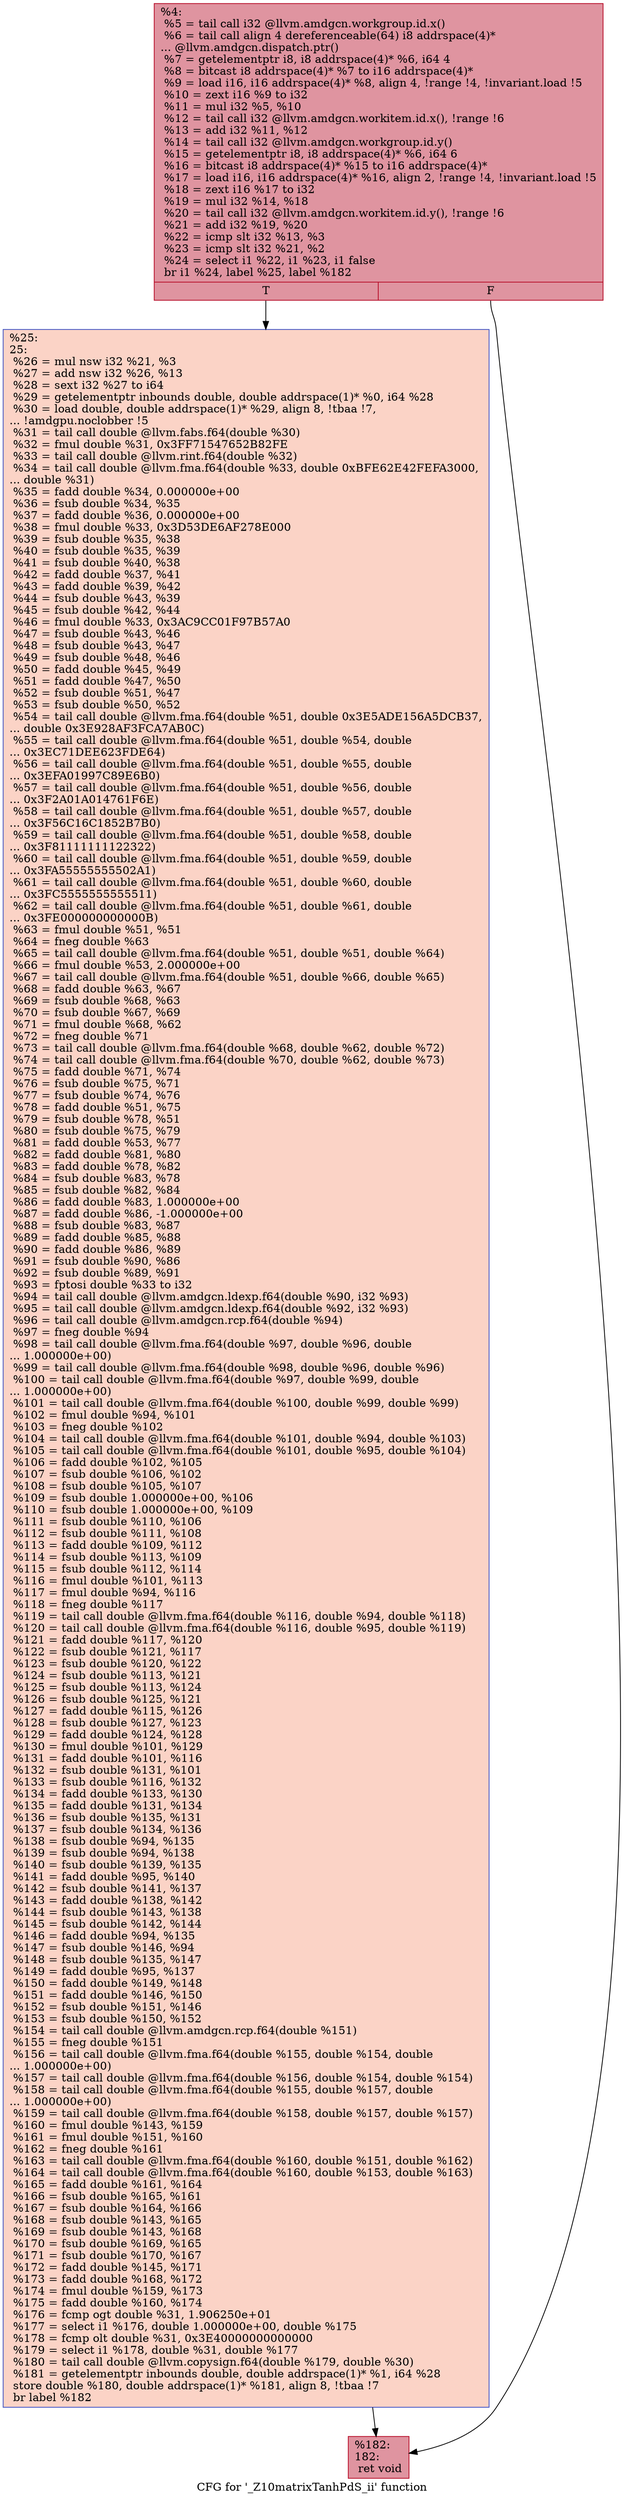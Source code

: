 digraph "CFG for '_Z10matrixTanhPdS_ii' function" {
	label="CFG for '_Z10matrixTanhPdS_ii' function";

	Node0x5262030 [shape=record,color="#b70d28ff", style=filled, fillcolor="#b70d2870",label="{%4:\l  %5 = tail call i32 @llvm.amdgcn.workgroup.id.x()\l  %6 = tail call align 4 dereferenceable(64) i8 addrspace(4)*\l... @llvm.amdgcn.dispatch.ptr()\l  %7 = getelementptr i8, i8 addrspace(4)* %6, i64 4\l  %8 = bitcast i8 addrspace(4)* %7 to i16 addrspace(4)*\l  %9 = load i16, i16 addrspace(4)* %8, align 4, !range !4, !invariant.load !5\l  %10 = zext i16 %9 to i32\l  %11 = mul i32 %5, %10\l  %12 = tail call i32 @llvm.amdgcn.workitem.id.x(), !range !6\l  %13 = add i32 %11, %12\l  %14 = tail call i32 @llvm.amdgcn.workgroup.id.y()\l  %15 = getelementptr i8, i8 addrspace(4)* %6, i64 6\l  %16 = bitcast i8 addrspace(4)* %15 to i16 addrspace(4)*\l  %17 = load i16, i16 addrspace(4)* %16, align 2, !range !4, !invariant.load !5\l  %18 = zext i16 %17 to i32\l  %19 = mul i32 %14, %18\l  %20 = tail call i32 @llvm.amdgcn.workitem.id.y(), !range !6\l  %21 = add i32 %19, %20\l  %22 = icmp slt i32 %13, %3\l  %23 = icmp slt i32 %21, %2\l  %24 = select i1 %22, i1 %23, i1 false\l  br i1 %24, label %25, label %182\l|{<s0>T|<s1>F}}"];
	Node0x5262030:s0 -> Node0x5265ad0;
	Node0x5262030:s1 -> Node0x5265b60;
	Node0x5265ad0 [shape=record,color="#3d50c3ff", style=filled, fillcolor="#f59c7d70",label="{%25:\l25:                                               \l  %26 = mul nsw i32 %21, %3\l  %27 = add nsw i32 %26, %13\l  %28 = sext i32 %27 to i64\l  %29 = getelementptr inbounds double, double addrspace(1)* %0, i64 %28\l  %30 = load double, double addrspace(1)* %29, align 8, !tbaa !7,\l... !amdgpu.noclobber !5\l  %31 = tail call double @llvm.fabs.f64(double %30)\l  %32 = fmul double %31, 0x3FF71547652B82FE\l  %33 = tail call double @llvm.rint.f64(double %32)\l  %34 = tail call double @llvm.fma.f64(double %33, double 0xBFE62E42FEFA3000,\l... double %31)\l  %35 = fadd double %34, 0.000000e+00\l  %36 = fsub double %34, %35\l  %37 = fadd double %36, 0.000000e+00\l  %38 = fmul double %33, 0x3D53DE6AF278E000\l  %39 = fsub double %35, %38\l  %40 = fsub double %35, %39\l  %41 = fsub double %40, %38\l  %42 = fadd double %37, %41\l  %43 = fadd double %39, %42\l  %44 = fsub double %43, %39\l  %45 = fsub double %42, %44\l  %46 = fmul double %33, 0x3AC9CC01F97B57A0\l  %47 = fsub double %43, %46\l  %48 = fsub double %43, %47\l  %49 = fsub double %48, %46\l  %50 = fadd double %45, %49\l  %51 = fadd double %47, %50\l  %52 = fsub double %51, %47\l  %53 = fsub double %50, %52\l  %54 = tail call double @llvm.fma.f64(double %51, double 0x3E5ADE156A5DCB37,\l... double 0x3E928AF3FCA7AB0C)\l  %55 = tail call double @llvm.fma.f64(double %51, double %54, double\l... 0x3EC71DEE623FDE64)\l  %56 = tail call double @llvm.fma.f64(double %51, double %55, double\l... 0x3EFA01997C89E6B0)\l  %57 = tail call double @llvm.fma.f64(double %51, double %56, double\l... 0x3F2A01A014761F6E)\l  %58 = tail call double @llvm.fma.f64(double %51, double %57, double\l... 0x3F56C16C1852B7B0)\l  %59 = tail call double @llvm.fma.f64(double %51, double %58, double\l... 0x3F81111111122322)\l  %60 = tail call double @llvm.fma.f64(double %51, double %59, double\l... 0x3FA55555555502A1)\l  %61 = tail call double @llvm.fma.f64(double %51, double %60, double\l... 0x3FC5555555555511)\l  %62 = tail call double @llvm.fma.f64(double %51, double %61, double\l... 0x3FE000000000000B)\l  %63 = fmul double %51, %51\l  %64 = fneg double %63\l  %65 = tail call double @llvm.fma.f64(double %51, double %51, double %64)\l  %66 = fmul double %53, 2.000000e+00\l  %67 = tail call double @llvm.fma.f64(double %51, double %66, double %65)\l  %68 = fadd double %63, %67\l  %69 = fsub double %68, %63\l  %70 = fsub double %67, %69\l  %71 = fmul double %68, %62\l  %72 = fneg double %71\l  %73 = tail call double @llvm.fma.f64(double %68, double %62, double %72)\l  %74 = tail call double @llvm.fma.f64(double %70, double %62, double %73)\l  %75 = fadd double %71, %74\l  %76 = fsub double %75, %71\l  %77 = fsub double %74, %76\l  %78 = fadd double %51, %75\l  %79 = fsub double %78, %51\l  %80 = fsub double %75, %79\l  %81 = fadd double %53, %77\l  %82 = fadd double %81, %80\l  %83 = fadd double %78, %82\l  %84 = fsub double %83, %78\l  %85 = fsub double %82, %84\l  %86 = fadd double %83, 1.000000e+00\l  %87 = fadd double %86, -1.000000e+00\l  %88 = fsub double %83, %87\l  %89 = fadd double %85, %88\l  %90 = fadd double %86, %89\l  %91 = fsub double %90, %86\l  %92 = fsub double %89, %91\l  %93 = fptosi double %33 to i32\l  %94 = tail call double @llvm.amdgcn.ldexp.f64(double %90, i32 %93)\l  %95 = tail call double @llvm.amdgcn.ldexp.f64(double %92, i32 %93)\l  %96 = tail call double @llvm.amdgcn.rcp.f64(double %94)\l  %97 = fneg double %94\l  %98 = tail call double @llvm.fma.f64(double %97, double %96, double\l... 1.000000e+00)\l  %99 = tail call double @llvm.fma.f64(double %98, double %96, double %96)\l  %100 = tail call double @llvm.fma.f64(double %97, double %99, double\l... 1.000000e+00)\l  %101 = tail call double @llvm.fma.f64(double %100, double %99, double %99)\l  %102 = fmul double %94, %101\l  %103 = fneg double %102\l  %104 = tail call double @llvm.fma.f64(double %101, double %94, double %103)\l  %105 = tail call double @llvm.fma.f64(double %101, double %95, double %104)\l  %106 = fadd double %102, %105\l  %107 = fsub double %106, %102\l  %108 = fsub double %105, %107\l  %109 = fsub double 1.000000e+00, %106\l  %110 = fsub double 1.000000e+00, %109\l  %111 = fsub double %110, %106\l  %112 = fsub double %111, %108\l  %113 = fadd double %109, %112\l  %114 = fsub double %113, %109\l  %115 = fsub double %112, %114\l  %116 = fmul double %101, %113\l  %117 = fmul double %94, %116\l  %118 = fneg double %117\l  %119 = tail call double @llvm.fma.f64(double %116, double %94, double %118)\l  %120 = tail call double @llvm.fma.f64(double %116, double %95, double %119)\l  %121 = fadd double %117, %120\l  %122 = fsub double %121, %117\l  %123 = fsub double %120, %122\l  %124 = fsub double %113, %121\l  %125 = fsub double %113, %124\l  %126 = fsub double %125, %121\l  %127 = fadd double %115, %126\l  %128 = fsub double %127, %123\l  %129 = fadd double %124, %128\l  %130 = fmul double %101, %129\l  %131 = fadd double %101, %116\l  %132 = fsub double %131, %101\l  %133 = fsub double %116, %132\l  %134 = fadd double %133, %130\l  %135 = fadd double %131, %134\l  %136 = fsub double %135, %131\l  %137 = fsub double %134, %136\l  %138 = fsub double %94, %135\l  %139 = fsub double %94, %138\l  %140 = fsub double %139, %135\l  %141 = fadd double %95, %140\l  %142 = fsub double %141, %137\l  %143 = fadd double %138, %142\l  %144 = fsub double %143, %138\l  %145 = fsub double %142, %144\l  %146 = fadd double %94, %135\l  %147 = fsub double %146, %94\l  %148 = fsub double %135, %147\l  %149 = fadd double %95, %137\l  %150 = fadd double %149, %148\l  %151 = fadd double %146, %150\l  %152 = fsub double %151, %146\l  %153 = fsub double %150, %152\l  %154 = tail call double @llvm.amdgcn.rcp.f64(double %151)\l  %155 = fneg double %151\l  %156 = tail call double @llvm.fma.f64(double %155, double %154, double\l... 1.000000e+00)\l  %157 = tail call double @llvm.fma.f64(double %156, double %154, double %154)\l  %158 = tail call double @llvm.fma.f64(double %155, double %157, double\l... 1.000000e+00)\l  %159 = tail call double @llvm.fma.f64(double %158, double %157, double %157)\l  %160 = fmul double %143, %159\l  %161 = fmul double %151, %160\l  %162 = fneg double %161\l  %163 = tail call double @llvm.fma.f64(double %160, double %151, double %162)\l  %164 = tail call double @llvm.fma.f64(double %160, double %153, double %163)\l  %165 = fadd double %161, %164\l  %166 = fsub double %165, %161\l  %167 = fsub double %164, %166\l  %168 = fsub double %143, %165\l  %169 = fsub double %143, %168\l  %170 = fsub double %169, %165\l  %171 = fsub double %170, %167\l  %172 = fadd double %145, %171\l  %173 = fadd double %168, %172\l  %174 = fmul double %159, %173\l  %175 = fadd double %160, %174\l  %176 = fcmp ogt double %31, 1.906250e+01\l  %177 = select i1 %176, double 1.000000e+00, double %175\l  %178 = fcmp olt double %31, 0x3E40000000000000\l  %179 = select i1 %178, double %31, double %177\l  %180 = tail call double @llvm.copysign.f64(double %179, double %30)\l  %181 = getelementptr inbounds double, double addrspace(1)* %1, i64 %28\l  store double %180, double addrspace(1)* %181, align 8, !tbaa !7\l  br label %182\l}"];
	Node0x5265ad0 -> Node0x5265b60;
	Node0x5265b60 [shape=record,color="#b70d28ff", style=filled, fillcolor="#b70d2870",label="{%182:\l182:                                              \l  ret void\l}"];
}
